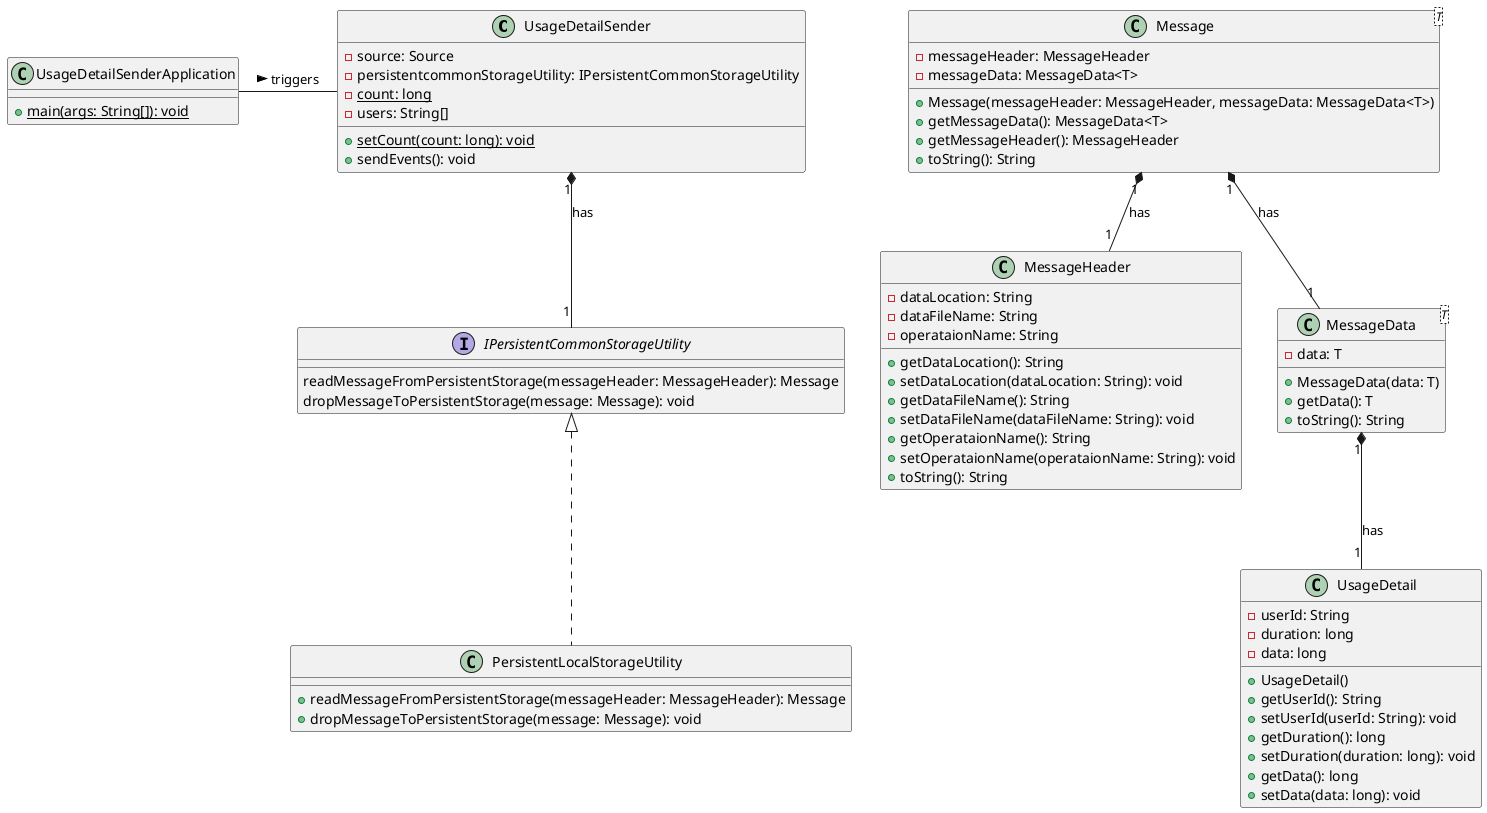 @startuml
class UsageDetailSender [[java:com.callusage.application.UsageDetailSender]] {
	-source: Source
	-persistentcommonStorageUtility: IPersistentCommonStorageUtility
	-{static} count: long
	-users: String[]
	+{static} setCount(count: long): void
	+sendEvents(): void
}


class UsageDetailSenderApplication [[java:com.callusage.application.UsageDetailSenderApplication]] {
	+{static} main(args: String[]): void
}


class "Message<T>" as Message_T_ [[java:com.callusage.domain.Message]] {
	-messageHeader: MessageHeader
	-messageData: MessageData<T>
	+Message(messageHeader: MessageHeader, messageData: MessageData<T>)
	+getMessageData(): MessageData<T>
	+getMessageHeader(): MessageHeader
	+toString(): String
}


class MessageHeader [[java:com.callusage.domain.MessageHeader]] {
	-dataLocation: String
	-dataFileName: String
	-operataionName: String
	+getDataLocation(): String
	+setDataLocation(dataLocation: String): void
	+getDataFileName(): String
	+setDataFileName(dataFileName: String): void
	+getOperataionName(): String
	+setOperataionName(operataionName: String): void
	+toString(): String
}


class "MessageData<T>" as MessageData_T_ [[java:com.callusage.domain.MessageData]] {
	-data: T
	+MessageData(data: T)
	+getData(): T
	+toString(): String
}



class UsageDetail [[java:com.callusage.domain.UsageDetail]] {
	-userId: String
	-duration: long
	-data: long
	+UsageDetail()
	+getUserId(): String
	+setUserId(userId: String): void
	+getDuration(): long
	+setDuration(duration: long): void
	+getData(): long
	+setData(data: long): void
}



interface IPersistentCommonStorageUtility [[java:com.callusage.interfaces.IPersistentCommonStorageUtility]] {
	readMessageFromPersistentStorage(messageHeader: MessageHeader): Message
	dropMessageToPersistentStorage(message: Message): void
}


class PersistentLocalStorageUtility [[java:com.callusage.utility.PersistentLocalStorageUtility]] {
	+readMessageFromPersistentStorage(messageHeader: MessageHeader): Message
	+dropMessageToPersistentStorage(message: Message): void
}
interface IPersistentCommonStorageUtility {
}
IPersistentCommonStorageUtility <|.. PersistentLocalStorageUtility



Message_T_ "1" *-- "1" MessageHeader : has
Message_T_ "1" *-- "1" MessageData_T_ : has
MessageData_T_ "1" *-- "1" UsageDetail: has
UsageDetailSender "1" *-- "1" IPersistentCommonStorageUtility : has
UsageDetailSenderApplication - UsageDetailSender : triggers >
@enduml